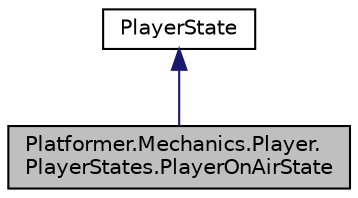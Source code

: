digraph "Platformer.Mechanics.Player.PlayerStates.PlayerOnAirState"
{
 // LATEX_PDF_SIZE
  edge [fontname="Helvetica",fontsize="10",labelfontname="Helvetica",labelfontsize="10"];
  node [fontname="Helvetica",fontsize="10",shape=record];
  Node1 [label="Platformer.Mechanics.Player.\lPlayerStates.PlayerOnAirState",height=0.2,width=0.4,color="black", fillcolor="grey75", style="filled", fontcolor="black",tooltip="State the PlayerController is in when it is on Air"];
  Node2 -> Node1 [dir="back",color="midnightblue",fontsize="10",style="solid",fontname="Helvetica"];
  Node2 [label="PlayerState",height=0.2,width=0.4,color="black", fillcolor="white", style="filled",URL="$interface_platformer_1_1_mechanics_1_1_player_1_1_player_states_1_1_player_state.html",tooltip="interface from which states that the Player can be will inherit"];
}
